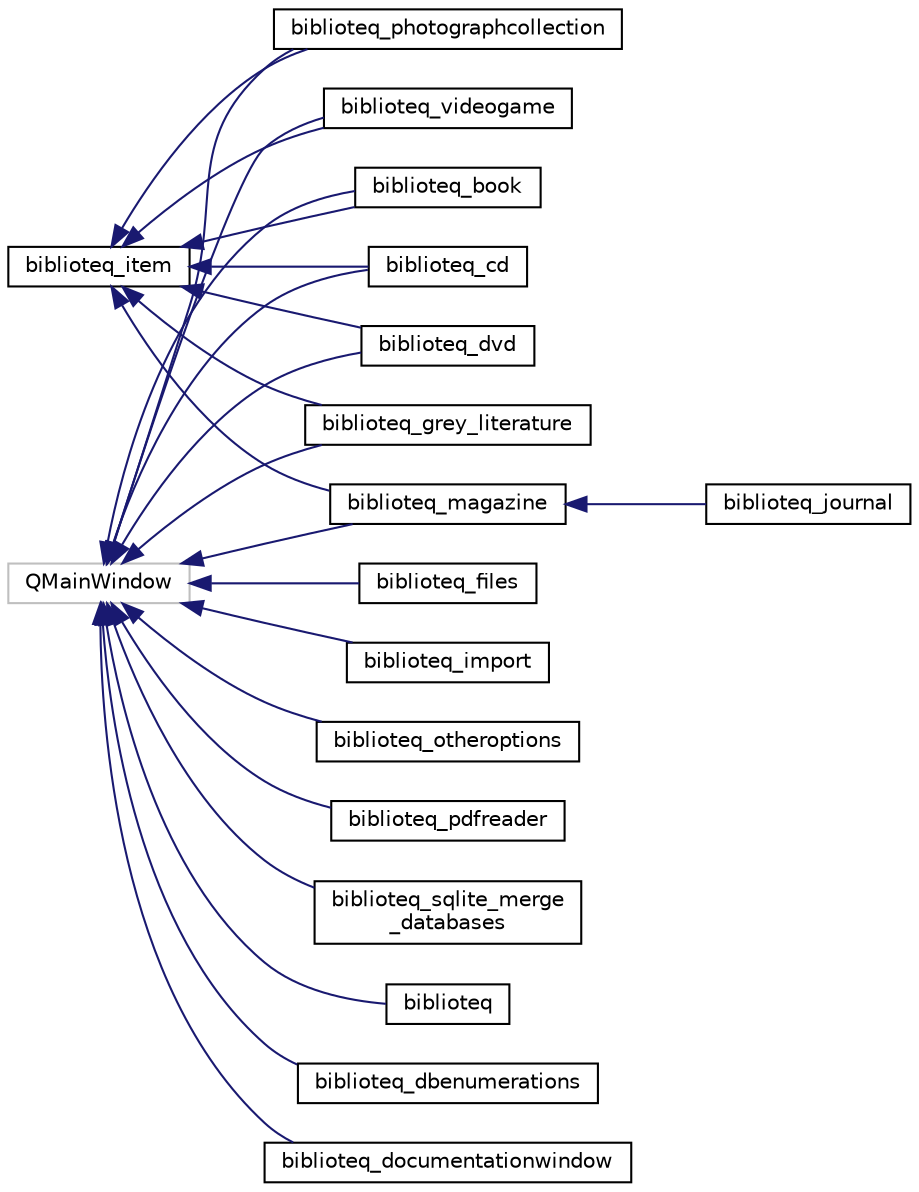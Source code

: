 digraph "Graphical Class Hierarchy"
{
 // LATEX_PDF_SIZE
  edge [fontname="Helvetica",fontsize="10",labelfontname="Helvetica",labelfontsize="10"];
  node [fontname="Helvetica",fontsize="10",shape=record];
  rankdir="LR";
  Node0 [label="biblioteq_item",height=0.2,width=0.4,color="black", fillcolor="white", style="filled",URL="$classbiblioteq__item.html",tooltip=" "];
  Node0 -> Node1 [dir="back",color="midnightblue",fontsize="10",style="solid",fontname="Helvetica"];
  Node1 [label="biblioteq_book",height=0.2,width=0.4,color="black", fillcolor="white", style="filled",URL="$classbiblioteq__book.html",tooltip=" "];
  Node0 -> Node2 [dir="back",color="midnightblue",fontsize="10",style="solid",fontname="Helvetica"];
  Node2 [label="biblioteq_cd",height=0.2,width=0.4,color="black", fillcolor="white", style="filled",URL="$classbiblioteq__cd.html",tooltip=" "];
  Node0 -> Node3 [dir="back",color="midnightblue",fontsize="10",style="solid",fontname="Helvetica"];
  Node3 [label="biblioteq_dvd",height=0.2,width=0.4,color="black", fillcolor="white", style="filled",URL="$classbiblioteq__dvd.html",tooltip=" "];
  Node0 -> Node4 [dir="back",color="midnightblue",fontsize="10",style="solid",fontname="Helvetica"];
  Node4 [label="biblioteq_grey_literature",height=0.2,width=0.4,color="black", fillcolor="white", style="filled",URL="$classbiblioteq__grey__literature.html",tooltip=" "];
  Node0 -> Node5 [dir="back",color="midnightblue",fontsize="10",style="solid",fontname="Helvetica"];
  Node5 [label="biblioteq_magazine",height=0.2,width=0.4,color="black", fillcolor="white", style="filled",URL="$classbiblioteq__magazine.html",tooltip=" "];
  Node5 -> Node6 [dir="back",color="midnightblue",fontsize="10",style="solid",fontname="Helvetica"];
  Node6 [label="biblioteq_journal",height=0.2,width=0.4,color="black", fillcolor="white", style="filled",URL="$classbiblioteq__journal.html",tooltip=" "];
  Node0 -> Node7 [dir="back",color="midnightblue",fontsize="10",style="solid",fontname="Helvetica"];
  Node7 [label="biblioteq_photographcollection",height=0.2,width=0.4,color="black", fillcolor="white", style="filled",URL="$classbiblioteq__photographcollection.html",tooltip=" "];
  Node0 -> Node8 [dir="back",color="midnightblue",fontsize="10",style="solid",fontname="Helvetica"];
  Node8 [label="biblioteq_videogame",height=0.2,width=0.4,color="black", fillcolor="white", style="filled",URL="$classbiblioteq__videogame.html",tooltip=" "];
  Node29 [label="QMainWindow",height=0.2,width=0.4,color="grey75", fillcolor="white", style="filled",tooltip=" "];
  Node29 -> Node30 [dir="back",color="midnightblue",fontsize="10",style="solid",fontname="Helvetica"];
  Node30 [label="biblioteq",height=0.2,width=0.4,color="black", fillcolor="white", style="filled",URL="$classbiblioteq.html",tooltip=" "];
  Node29 -> Node1 [dir="back",color="midnightblue",fontsize="10",style="solid",fontname="Helvetica"];
  Node29 -> Node2 [dir="back",color="midnightblue",fontsize="10",style="solid",fontname="Helvetica"];
  Node29 -> Node31 [dir="back",color="midnightblue",fontsize="10",style="solid",fontname="Helvetica"];
  Node31 [label="biblioteq_dbenumerations",height=0.2,width=0.4,color="black", fillcolor="white", style="filled",URL="$classbiblioteq__dbenumerations.html",tooltip=" "];
  Node29 -> Node32 [dir="back",color="midnightblue",fontsize="10",style="solid",fontname="Helvetica"];
  Node32 [label="biblioteq_documentationwindow",height=0.2,width=0.4,color="black", fillcolor="white", style="filled",URL="$classbiblioteq__documentationwindow.html",tooltip=" "];
  Node29 -> Node3 [dir="back",color="midnightblue",fontsize="10",style="solid",fontname="Helvetica"];
  Node29 -> Node33 [dir="back",color="midnightblue",fontsize="10",style="solid",fontname="Helvetica"];
  Node33 [label="biblioteq_files",height=0.2,width=0.4,color="black", fillcolor="white", style="filled",URL="$classbiblioteq__files.html",tooltip=" "];
  Node29 -> Node4 [dir="back",color="midnightblue",fontsize="10",style="solid",fontname="Helvetica"];
  Node29 -> Node34 [dir="back",color="midnightblue",fontsize="10",style="solid",fontname="Helvetica"];
  Node34 [label="biblioteq_import",height=0.2,width=0.4,color="black", fillcolor="white", style="filled",URL="$classbiblioteq__import.html",tooltip=" "];
  Node29 -> Node5 [dir="back",color="midnightblue",fontsize="10",style="solid",fontname="Helvetica"];
  Node29 -> Node35 [dir="back",color="midnightblue",fontsize="10",style="solid",fontname="Helvetica"];
  Node35 [label="biblioteq_otheroptions",height=0.2,width=0.4,color="black", fillcolor="white", style="filled",URL="$classbiblioteq__otheroptions.html",tooltip=" "];
  Node29 -> Node36 [dir="back",color="midnightblue",fontsize="10",style="solid",fontname="Helvetica"];
  Node36 [label="biblioteq_pdfreader",height=0.2,width=0.4,color="black", fillcolor="white", style="filled",URL="$classbiblioteq__pdfreader.html",tooltip=" "];
  Node29 -> Node7 [dir="back",color="midnightblue",fontsize="10",style="solid",fontname="Helvetica"];
  Node29 -> Node37 [dir="back",color="midnightblue",fontsize="10",style="solid",fontname="Helvetica"];
  Node37 [label="biblioteq_sqlite_merge\l_databases",height=0.2,width=0.4,color="black", fillcolor="white", style="filled",URL="$classbiblioteq__sqlite__merge__databases.html",tooltip=" "];
  Node29 -> Node8 [dir="back",color="midnightblue",fontsize="10",style="solid",fontname="Helvetica"];
}
